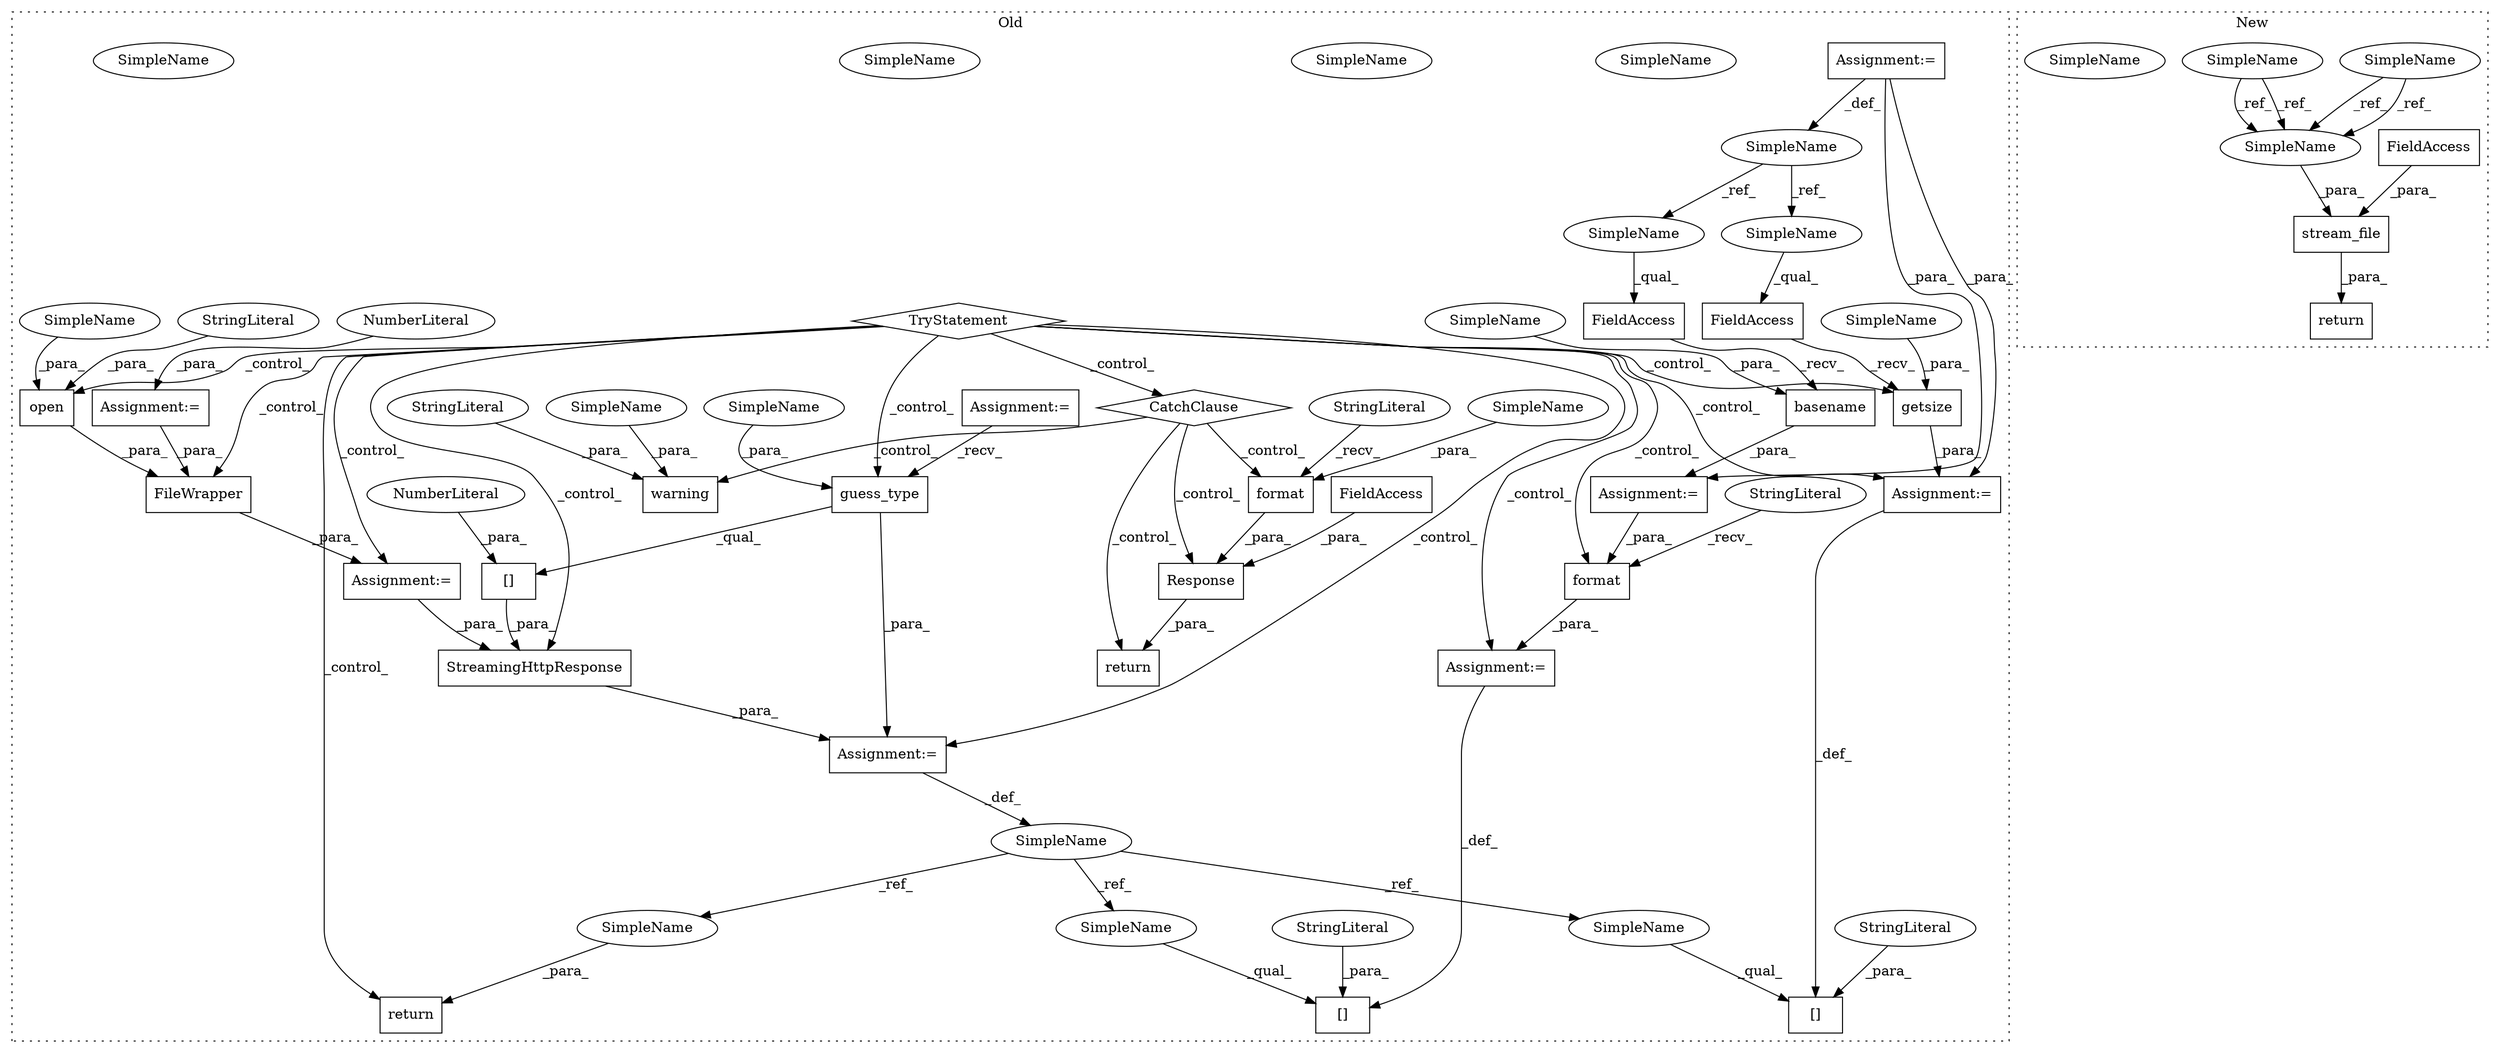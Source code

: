 digraph G {
subgraph cluster0 {
1 [label="StreamingHttpResponse" a="32" s="23595,23663" l="22,1" shape="box"];
4 [label="[]" a="2" s="23630,23662" l="31,1" shape="box"];
5 [label="NumberLiteral" a="34" s="23661" l="1" shape="ellipse"];
6 [label="[]" a="2" s="23672,23697" l="9,1" shape="box"];
7 [label="getsize" a="32" s="23707,23723" l="8,1" shape="box"];
9 [label="guess_type" a="32" s="23640,23659" l="11,1" shape="box"];
10 [label="[]" a="2" s="23732,23762" l="9,1" shape="box"];
11 [label="basename" a="32" s="23465,23482" l="9,1" shape="box"];
12 [label="FieldAccess" a="22" s="23457" l="7" shape="box"];
13 [label="SimpleName" a="42" s="22690" l="2" shape="ellipse"];
14 [label="FieldAccess" a="22" s="23699" l="7" shape="box"];
15 [label="TryStatement" a="54" s="23510" l="4" shape="diamond"];
16 [label="Response" a="32" s="23962,24047" l="9,1" shape="box"];
17 [label="FieldAccess" a="22" s="23971" l="25" shape="box"];
19 [label="FileWrapper" a="32" s="23535,23577" l="12,1" shape="box"];
20 [label="format" a="32" s="24031,24046" l="7,1" shape="box"];
21 [label="warning" a="32" s="23896,23946" l="8,1" shape="box"];
22 [label="format" a="32" s="23790,23805" l="7,1" shape="box"];
23 [label="SimpleName" a="42" s="23586" l="8" shape="ellipse"];
24 [label="CatchClause" a="12" s="23838,23878" l="11,2" shape="diamond"];
25 [label="StringLiteral" a="45" s="23997" l="33" shape="ellipse"];
26 [label="Assignment:=" a="7" s="23534" l="1" shape="box"];
27 [label="Assignment:=" a="7" s="23594" l="1" shape="box"];
28 [label="StringLiteral" a="45" s="23764" l="25" shape="ellipse"];
29 [label="Assignment:=" a="7" s="23698" l="1" shape="box"];
30 [label="Assignment:=" a="7" s="22832" l="9" shape="box"];
31 [label="Assignment:=" a="7" s="23456" l="1" shape="box"];
32 [label="StringLiteral" a="45" s="23904" l="33" shape="ellipse"];
33 [label="Assignment:=" a="7" s="23499" l="1" shape="box"];
34 [label="NumberLiteral" a="34" s="23500" l="4" shape="ellipse"];
35 [label="StringLiteral" a="45" s="23741" l="21" shape="ellipse"];
36 [label="StringLiteral" a="45" s="23681" l="16" shape="ellipse"];
37 [label="Assignment:=" a="7" s="22690" l="2" shape="box"];
38 [label="Assignment:=" a="7" s="23763" l="1" shape="box"];
39 [label="return" a="41" s="23955" l="7" shape="box"];
40 [label="open" a="32" s="23547,23565" l="5,1" shape="box"];
41 [label="StringLiteral" a="45" s="23561" l="4" shape="ellipse"];
42 [label="return" a="41" s="23814" l="7" shape="box"];
46 [label="SimpleName" a="42" s="23474" l="8" shape="ellipse"];
47 [label="SimpleName" a="42" s="23651" l="8" shape="ellipse"];
48 [label="SimpleName" a="42" s="23552" l="8" shape="ellipse"];
49 [label="SimpleName" a="42" s="23715" l="8" shape="ellipse"];
50 [label="SimpleName" a="42" s="23474" l="8" shape="ellipse"];
51 [label="SimpleName" a="42" s="23715" l="8" shape="ellipse"];
52 [label="SimpleName" a="42" s="23651" l="8" shape="ellipse"];
53 [label="SimpleName" a="42" s="23552" l="8" shape="ellipse"];
54 [label="SimpleName" a="42" s="23732" l="8" shape="ellipse"];
55 [label="SimpleName" a="42" s="23672" l="8" shape="ellipse"];
56 [label="SimpleName" a="42" s="23821" l="8" shape="ellipse"];
57 [label="SimpleName" a="42" s="23938" l="8" shape="ellipse"];
58 [label="SimpleName" a="42" s="24038" l="8" shape="ellipse"];
59 [label="SimpleName" a="42" s="23699" l="2" shape="ellipse"];
60 [label="SimpleName" a="42" s="23457" l="2" shape="ellipse"];
label = "Old";
style="dotted";
}
subgraph cluster1 {
2 [label="return" a="41" s="22671" l="7" shape="box"];
3 [label="stream_file" a="32" s="22678,22706" l="12,1" shape="box"];
8 [label="SimpleName" a="42" s="22493" l="8" shape="ellipse"];
18 [label="FieldAccess" a="22" s="22699" l="7" shape="box"];
43 [label="SimpleName" a="42" s="22135" l="8" shape="ellipse"];
44 [label="SimpleName" a="42" s="22690" l="8" shape="ellipse"];
45 [label="SimpleName" a="42" s="22690" l="8" shape="ellipse"];
label = "New";
style="dotted";
}
1 -> 27 [label="_para_"];
3 -> 2 [label="_para_"];
4 -> 1 [label="_para_"];
5 -> 4 [label="_para_"];
7 -> 29 [label="_para_"];
8 -> 45 [label="_ref_"];
8 -> 45 [label="_ref_"];
9 -> 4 [label="_qual_"];
9 -> 27 [label="_para_"];
11 -> 31 [label="_para_"];
12 -> 11 [label="_recv_"];
13 -> 59 [label="_ref_"];
13 -> 60 [label="_ref_"];
14 -> 7 [label="_recv_"];
15 -> 22 [label="_control_"];
15 -> 19 [label="_control_"];
15 -> 26 [label="_control_"];
15 -> 29 [label="_control_"];
15 -> 1 [label="_control_"];
15 -> 24 [label="_control_"];
15 -> 40 [label="_control_"];
15 -> 38 [label="_control_"];
15 -> 42 [label="_control_"];
15 -> 27 [label="_control_"];
15 -> 9 [label="_control_"];
15 -> 7 [label="_control_"];
16 -> 39 [label="_para_"];
17 -> 16 [label="_para_"];
18 -> 3 [label="_para_"];
19 -> 26 [label="_para_"];
20 -> 16 [label="_para_"];
22 -> 38 [label="_para_"];
23 -> 56 [label="_ref_"];
23 -> 54 [label="_ref_"];
23 -> 55 [label="_ref_"];
24 -> 39 [label="_control_"];
24 -> 21 [label="_control_"];
24 -> 20 [label="_control_"];
24 -> 16 [label="_control_"];
25 -> 20 [label="_recv_"];
26 -> 1 [label="_para_"];
27 -> 23 [label="_def_"];
28 -> 22 [label="_recv_"];
29 -> 6 [label="_def_"];
30 -> 9 [label="_recv_"];
31 -> 22 [label="_para_"];
32 -> 21 [label="_para_"];
33 -> 19 [label="_para_"];
34 -> 33 [label="_para_"];
35 -> 10 [label="_para_"];
36 -> 6 [label="_para_"];
37 -> 13 [label="_def_"];
37 -> 31 [label="_para_"];
37 -> 29 [label="_para_"];
38 -> 10 [label="_def_"];
40 -> 19 [label="_para_"];
41 -> 40 [label="_para_"];
43 -> 45 [label="_ref_"];
43 -> 45 [label="_ref_"];
45 -> 3 [label="_para_"];
50 -> 11 [label="_para_"];
51 -> 7 [label="_para_"];
52 -> 9 [label="_para_"];
53 -> 40 [label="_para_"];
54 -> 10 [label="_qual_"];
55 -> 6 [label="_qual_"];
56 -> 42 [label="_para_"];
57 -> 21 [label="_para_"];
58 -> 20 [label="_para_"];
59 -> 14 [label="_qual_"];
60 -> 12 [label="_qual_"];
}